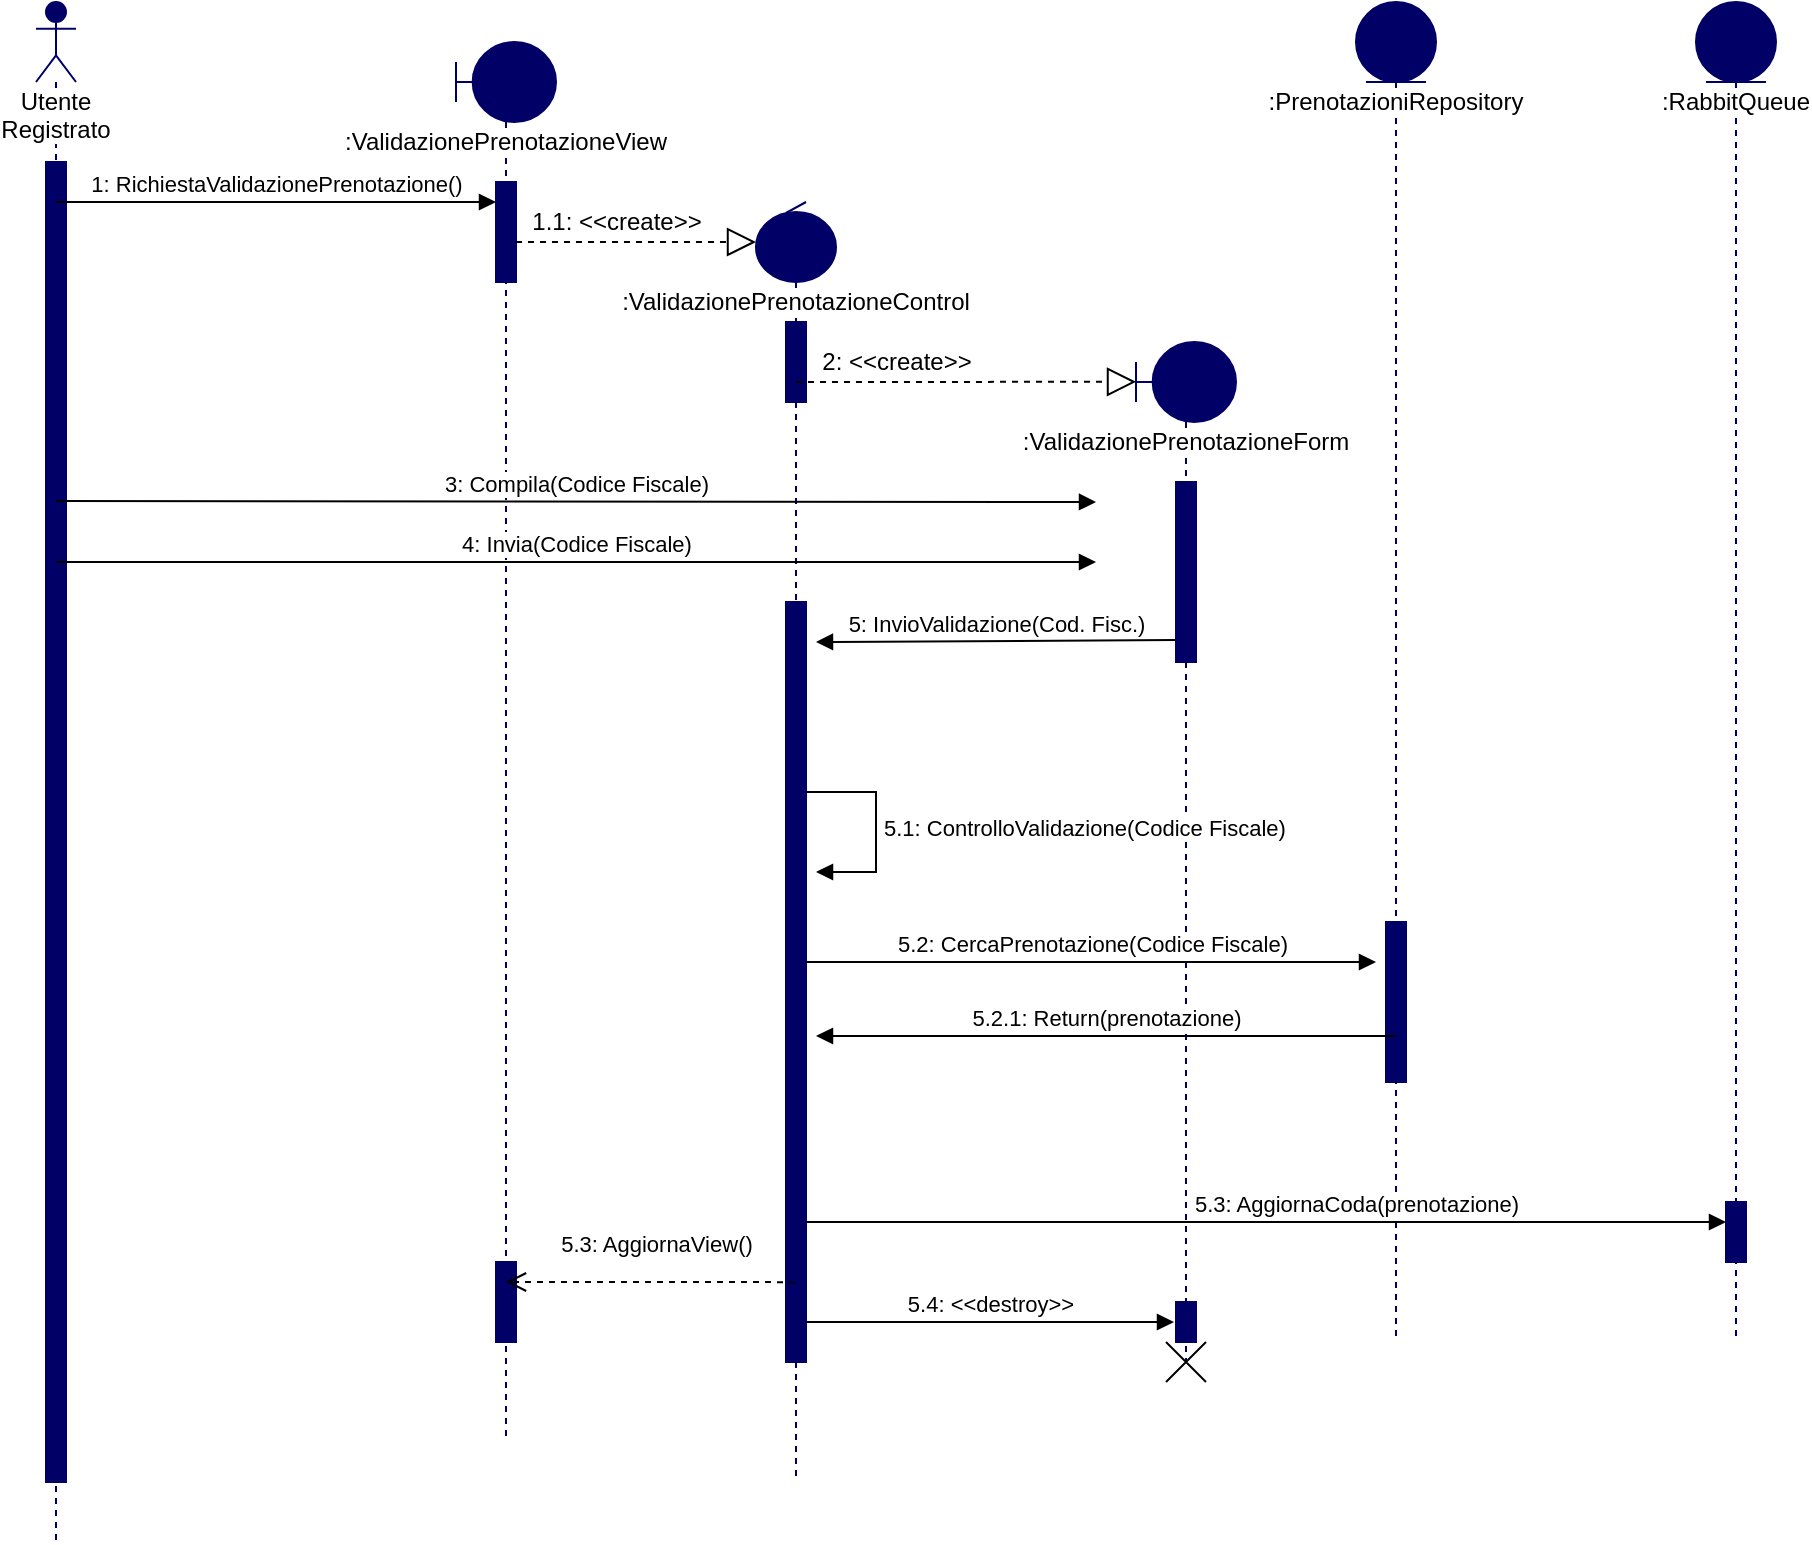 <mxfile version="13.9.9" type="device"><diagram name="Page-1" id="13e1069c-82ec-6db2-03f1-153e76fe0fe0"><mxGraphModel dx="460" dy="813" grid="1" gridSize="10" guides="1" tooltips="1" connect="1" arrows="1" fold="1" page="1" pageScale="1" pageWidth="1100" pageHeight="850" background="#ffffff" math="0" shadow="0"><root><mxCell id="0"/><mxCell id="1" parent="0"/><mxCell id="yVIvbD6QpBaYd66s5JhN-1" value="&lt;span style=&quot;background-color: rgb(255 , 255 , 255)&quot;&gt;Utente Registrato&lt;/span&gt;" style="shape=umlLifeline;participant=umlActor;perimeter=lifelinePerimeter;whiteSpace=wrap;html=1;container=1;collapsible=0;recursiveResize=0;verticalAlign=top;spacingTop=36;outlineConnect=0;strokeColor=#000066;fillColor=#000066;" parent="1" vertex="1"><mxGeometry x="30" y="10" width="20" height="770" as="geometry"/></mxCell><mxCell id="yVIvbD6QpBaYd66s5JhN-2" value="" style="html=1;points=[];perimeter=orthogonalPerimeter;strokeColor=#000066;fillColor=#000066;" parent="yVIvbD6QpBaYd66s5JhN-1" vertex="1"><mxGeometry x="5" y="80" width="10" height="660" as="geometry"/></mxCell><mxCell id="yVIvbD6QpBaYd66s5JhN-3" value="1: RichiestaValidazionePrenotazione()" style="html=1;verticalAlign=bottom;endArrow=block;" parent="1" edge="1"><mxGeometry width="80" relative="1" as="geometry"><mxPoint x="40" y="110" as="sourcePoint"/><mxPoint x="260" y="110" as="targetPoint"/></mxGeometry></mxCell><mxCell id="yVIvbD6QpBaYd66s5JhN-4" value="&lt;span style=&quot;background-color: rgb(255 , 255 , 255)&quot;&gt;:ValidazionePrenotazioneView&lt;/span&gt;" style="shape=umlLifeline;participant=umlBoundary;perimeter=lifelinePerimeter;whiteSpace=wrap;html=1;container=1;collapsible=0;recursiveResize=0;verticalAlign=top;spacingTop=36;outlineConnect=0;strokeColor=#000066;fillColor=#000066;" parent="1" vertex="1"><mxGeometry x="240" y="30" width="50" height="700" as="geometry"/></mxCell><mxCell id="yVIvbD6QpBaYd66s5JhN-5" value="" style="html=1;points=[];perimeter=orthogonalPerimeter;strokeColor=#000066;fillColor=#000066;" parent="yVIvbD6QpBaYd66s5JhN-4" vertex="1"><mxGeometry x="20" y="70" width="10" height="50" as="geometry"/></mxCell><mxCell id="yVIvbD6QpBaYd66s5JhN-32" value="" style="html=1;points=[];perimeter=orthogonalPerimeter;strokeColor=#000066;fillColor=#000066;" parent="yVIvbD6QpBaYd66s5JhN-4" vertex="1"><mxGeometry x="20" y="610" width="10" height="40" as="geometry"/></mxCell><mxCell id="yVIvbD6QpBaYd66s5JhN-6" value="" style="endArrow=block;dashed=1;endFill=0;endSize=12;html=1;" parent="1" edge="1"><mxGeometry width="160" relative="1" as="geometry"><mxPoint x="270" y="130" as="sourcePoint"/><mxPoint x="390" y="130" as="targetPoint"/></mxGeometry></mxCell><mxCell id="yVIvbD6QpBaYd66s5JhN-7" value="1.1: &amp;lt;&amp;lt;create&amp;gt;&amp;gt;" style="text;html=1;align=center;verticalAlign=middle;resizable=0;points=[];autosize=1;" parent="1" vertex="1"><mxGeometry x="270" y="110" width="100" height="20" as="geometry"/></mxCell><mxCell id="yVIvbD6QpBaYd66s5JhN-8" value="&lt;span style=&quot;background-color: rgb(255 , 255 , 255)&quot;&gt;:ValidazionePrenotazioneControl&lt;/span&gt;" style="shape=umlLifeline;participant=umlControl;perimeter=lifelinePerimeter;whiteSpace=wrap;html=1;container=1;collapsible=0;recursiveResize=0;verticalAlign=top;spacingTop=36;outlineConnect=0;strokeColor=#000066;fillColor=#000066;" parent="1" vertex="1"><mxGeometry x="390" y="110" width="40" height="640" as="geometry"/></mxCell><mxCell id="yVIvbD6QpBaYd66s5JhN-9" value="" style="html=1;points=[];perimeter=orthogonalPerimeter;strokeColor=#000066;fillColor=#000066;" parent="yVIvbD6QpBaYd66s5JhN-8" vertex="1"><mxGeometry x="15" y="60" width="10" height="40" as="geometry"/></mxCell><mxCell id="yVIvbD6QpBaYd66s5JhN-16" value="" style="html=1;points=[];perimeter=orthogonalPerimeter;strokeColor=#000066;fillColor=#000066;" parent="yVIvbD6QpBaYd66s5JhN-8" vertex="1"><mxGeometry x="15" y="200" width="10" height="380" as="geometry"/></mxCell><mxCell id="yVIvbD6QpBaYd66s5JhN-10" value="" style="endArrow=block;dashed=1;endFill=0;endSize=12;html=1;entryX=0;entryY=0.039;entryDx=0;entryDy=0;entryPerimeter=0;" parent="1" target="yVIvbD6QpBaYd66s5JhN-12" edge="1"><mxGeometry width="160" relative="1" as="geometry"><mxPoint x="410" y="200" as="sourcePoint"/><mxPoint x="570" y="200" as="targetPoint"/></mxGeometry></mxCell><mxCell id="yVIvbD6QpBaYd66s5JhN-11" value="2: &amp;lt;&amp;lt;create&amp;gt;&amp;gt;" style="text;html=1;align=center;verticalAlign=middle;resizable=0;points=[];autosize=1;" parent="1" vertex="1"><mxGeometry x="415" y="180" width="90" height="20" as="geometry"/></mxCell><mxCell id="yVIvbD6QpBaYd66s5JhN-12" value="&lt;span style=&quot;background-color: rgb(255 , 255 , 255)&quot;&gt;:ValidazionePrenotazioneForm&lt;/span&gt;" style="shape=umlLifeline;participant=umlBoundary;perimeter=lifelinePerimeter;whiteSpace=wrap;html=1;container=1;collapsible=0;recursiveResize=0;verticalAlign=top;spacingTop=36;outlineConnect=0;strokeColor=#000066;fillColor=#000066;" parent="1" vertex="1"><mxGeometry x="580" y="180" width="50" height="510" as="geometry"/></mxCell><mxCell id="yVIvbD6QpBaYd66s5JhN-13" value="" style="html=1;points=[];perimeter=orthogonalPerimeter;strokeColor=#000066;fillColor=#000066;" parent="yVIvbD6QpBaYd66s5JhN-12" vertex="1"><mxGeometry x="20" y="70" width="10" height="90" as="geometry"/></mxCell><mxCell id="yVIvbD6QpBaYd66s5JhN-34" value="" style="html=1;points=[];perimeter=orthogonalPerimeter;strokeColor=#000066;fillColor=#000066;" parent="yVIvbD6QpBaYd66s5JhN-12" vertex="1"><mxGeometry x="20" y="480" width="10" height="20" as="geometry"/></mxCell><mxCell id="yVIvbD6QpBaYd66s5JhN-14" value="3: Compila(Codice Fiscale)" style="html=1;verticalAlign=bottom;endArrow=block;" parent="1" edge="1"><mxGeometry width="80" relative="1" as="geometry"><mxPoint x="40" y="259.5" as="sourcePoint"/><mxPoint x="560" y="260" as="targetPoint"/></mxGeometry></mxCell><mxCell id="yVIvbD6QpBaYd66s5JhN-15" value="4: Invia(Codice Fiscale)" style="html=1;verticalAlign=bottom;endArrow=block;" parent="1" edge="1"><mxGeometry width="80" relative="1" as="geometry"><mxPoint x="40" y="290" as="sourcePoint"/><mxPoint x="560" y="290" as="targetPoint"/></mxGeometry></mxCell><mxCell id="yVIvbD6QpBaYd66s5JhN-17" value="5: InvioValidazione(Cod. Fisc.)" style="html=1;verticalAlign=bottom;endArrow=block;exitX=0;exitY=0.878;exitDx=0;exitDy=0;exitPerimeter=0;" parent="1" source="yVIvbD6QpBaYd66s5JhN-13" edge="1"><mxGeometry width="80" relative="1" as="geometry"><mxPoint x="550" y="330" as="sourcePoint"/><mxPoint x="420" y="330" as="targetPoint"/></mxGeometry></mxCell><mxCell id="yVIvbD6QpBaYd66s5JhN-19" value="5.1: ControlloValidazione(Codice Fiscale)" style="edgeStyle=orthogonalEdgeStyle;html=1;align=left;spacingLeft=2;endArrow=block;rounded=0;" parent="1" edge="1"><mxGeometry relative="1" as="geometry"><mxPoint x="415" y="405" as="sourcePoint"/><Array as="points"><mxPoint x="450" y="405"/><mxPoint x="450" y="445"/></Array><mxPoint x="420" y="445" as="targetPoint"/></mxGeometry></mxCell><mxCell id="yVIvbD6QpBaYd66s5JhN-20" value="&lt;span style=&quot;background-color: rgb(255 , 255 , 255)&quot;&gt;:PrenotazioniRepository&lt;/span&gt;" style="shape=umlLifeline;participant=umlEntity;perimeter=lifelinePerimeter;whiteSpace=wrap;html=1;container=1;collapsible=0;recursiveResize=0;verticalAlign=top;spacingTop=36;outlineConnect=0;strokeColor=#000066;fillColor=#000066;" parent="1" vertex="1"><mxGeometry x="690" y="10" width="40" height="670" as="geometry"/></mxCell><mxCell id="yVIvbD6QpBaYd66s5JhN-21" value="" style="html=1;points=[];perimeter=orthogonalPerimeter;strokeColor=#000066;fillColor=#000066;" parent="yVIvbD6QpBaYd66s5JhN-20" vertex="1"><mxGeometry x="15" y="460" width="10" height="80" as="geometry"/></mxCell><mxCell id="yVIvbD6QpBaYd66s5JhN-22" value="5.2: CercaPrenotazione(Codice Fiscale)" style="html=1;verticalAlign=bottom;endArrow=block;" parent="1" edge="1"><mxGeometry width="80" relative="1" as="geometry"><mxPoint x="415" y="490" as="sourcePoint"/><mxPoint x="700" y="490" as="targetPoint"/></mxGeometry></mxCell><mxCell id="yVIvbD6QpBaYd66s5JhN-23" value="5.2.1: Return(prenotazione)" style="html=1;verticalAlign=bottom;endArrow=block;" parent="1" source="yVIvbD6QpBaYd66s5JhN-20" edge="1"><mxGeometry width="80" relative="1" as="geometry"><mxPoint x="680" y="530" as="sourcePoint"/><mxPoint x="420" y="527" as="targetPoint"/></mxGeometry></mxCell><mxCell id="yVIvbD6QpBaYd66s5JhN-33" value="5.3: AggiornaView()" style="html=1;verticalAlign=bottom;endArrow=open;dashed=1;endSize=8;exitX=0.45;exitY=0.895;exitDx=0;exitDy=0;exitPerimeter=0;" parent="1" target="yVIvbD6QpBaYd66s5JhN-4" edge="1" source="yVIvbD6QpBaYd66s5JhN-16"><mxGeometry x="-0.041" y="-10" relative="1" as="geometry"><mxPoint x="410" y="580" as="sourcePoint"/><mxPoint x="330" y="580" as="targetPoint"/><Array as="points"><mxPoint x="380" y="650"/><mxPoint x="310" y="650"/></Array><mxPoint as="offset"/></mxGeometry></mxCell><mxCell id="yVIvbD6QpBaYd66s5JhN-35" value="5.4: &amp;lt;&amp;lt;destroy&amp;gt;&amp;gt;" style="html=1;verticalAlign=bottom;endArrow=block;entryX=-0.1;entryY=0.5;entryDx=0;entryDy=0;entryPerimeter=0;" parent="1" target="yVIvbD6QpBaYd66s5JhN-34" edge="1"><mxGeometry width="80" relative="1" as="geometry"><mxPoint x="415" y="670" as="sourcePoint"/><mxPoint x="560" y="670" as="targetPoint"/></mxGeometry></mxCell><mxCell id="yVIvbD6QpBaYd66s5JhN-36" value="" style="shape=umlDestroy;fillColor=#000066;" parent="1" vertex="1"><mxGeometry x="595" y="680" width="20" height="20" as="geometry"/></mxCell><mxCell id="wNR4ol0NlhIeqMI7xbbD-1" value="5.3: AggiornaCoda(prenotazione)" style="html=1;verticalAlign=bottom;endArrow=block;" edge="1" parent="1" target="wNR4ol0NlhIeqMI7xbbD-4"><mxGeometry x="0.196" width="80" relative="1" as="geometry"><mxPoint x="415" y="620" as="sourcePoint"/><mxPoint x="861" y="620" as="targetPoint"/><mxPoint as="offset"/></mxGeometry></mxCell><mxCell id="wNR4ol0NlhIeqMI7xbbD-3" value="&lt;span style=&quot;background-color: rgb(255 , 255 , 255)&quot;&gt;:RabbitQueue&lt;/span&gt;" style="shape=umlLifeline;participant=umlEntity;perimeter=lifelinePerimeter;whiteSpace=wrap;html=1;container=1;collapsible=0;recursiveResize=0;verticalAlign=top;spacingTop=36;outlineConnect=0;strokeColor=#000066;fillColor=#000066;" vertex="1" parent="1"><mxGeometry x="860" y="10" width="40" height="670" as="geometry"/></mxCell><mxCell id="wNR4ol0NlhIeqMI7xbbD-4" value="" style="html=1;points=[];perimeter=orthogonalPerimeter;strokeColor=#000066;fillColor=#000066;" vertex="1" parent="wNR4ol0NlhIeqMI7xbbD-3"><mxGeometry x="15" y="600" width="10" height="30" as="geometry"/></mxCell></root></mxGraphModel></diagram></mxfile>
